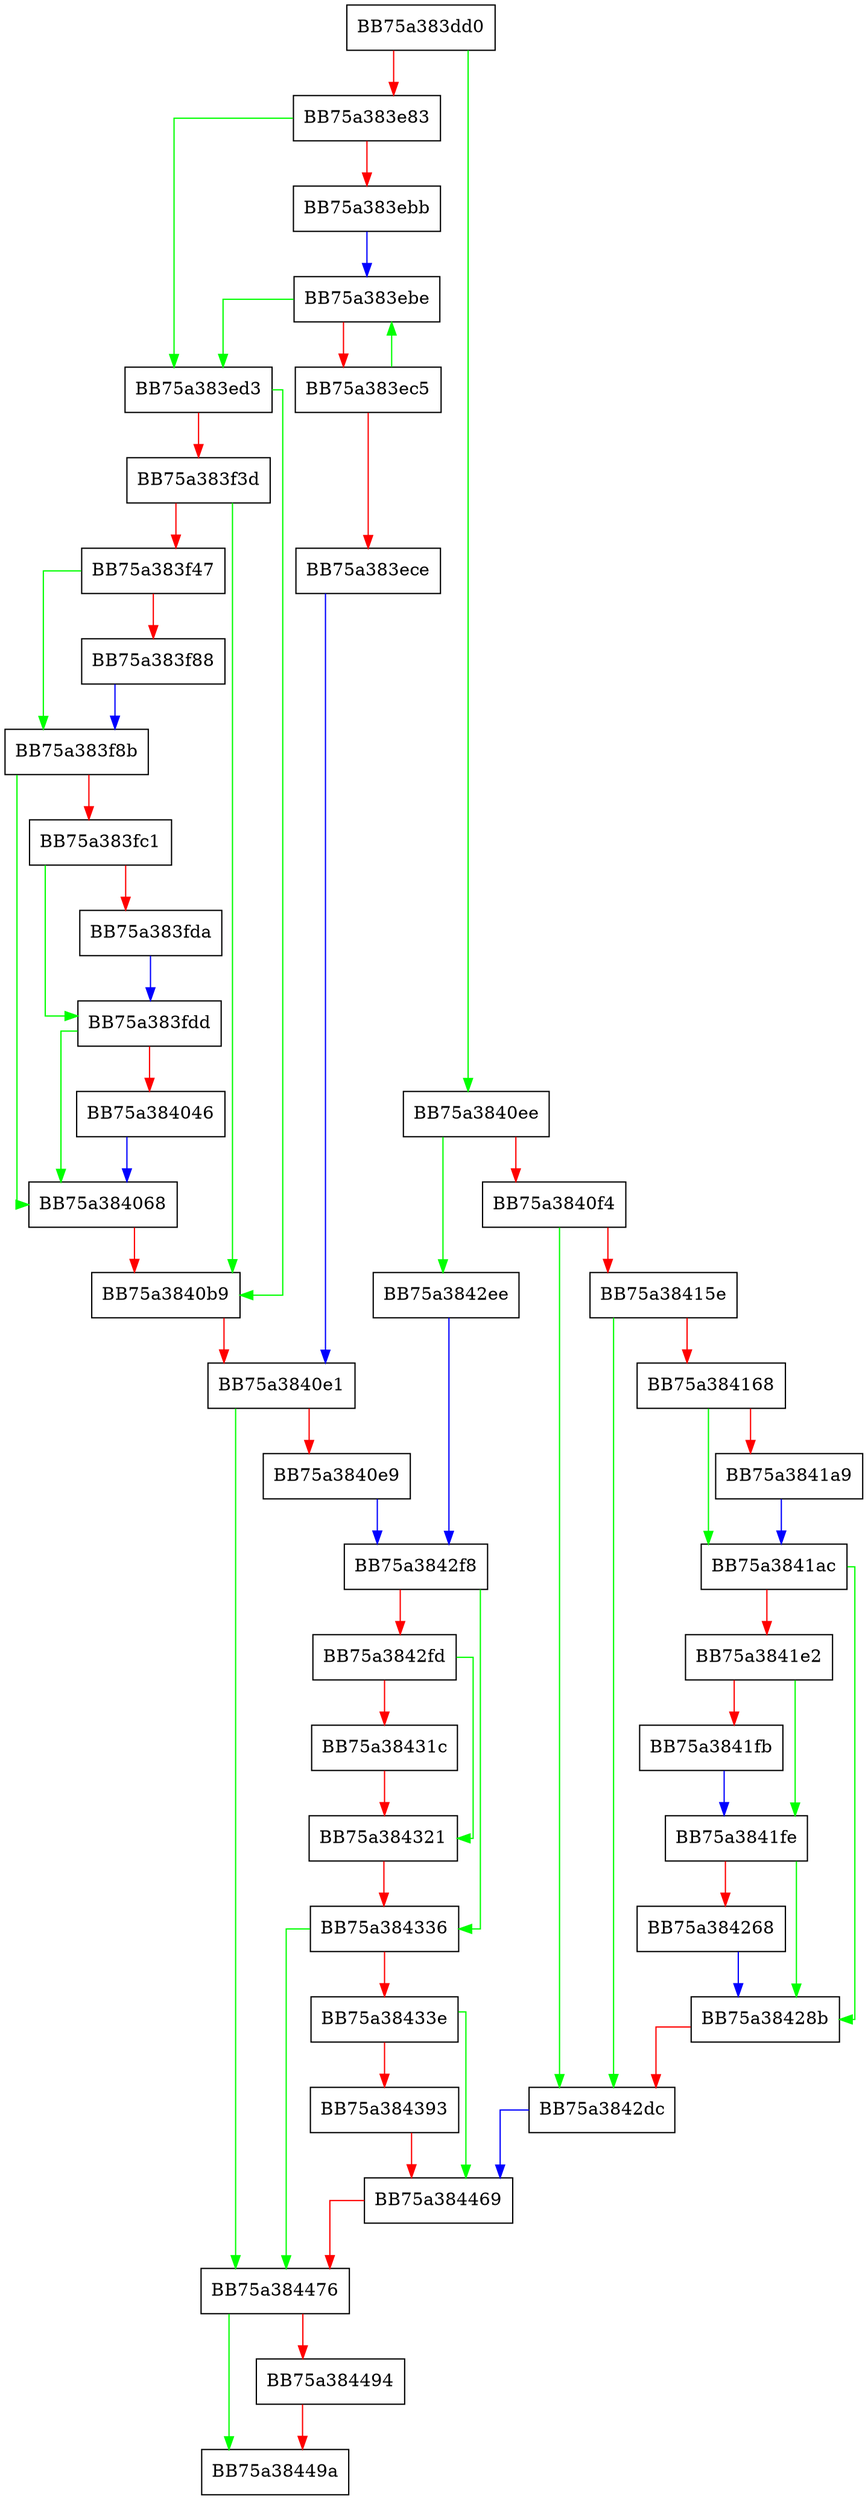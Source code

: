 digraph load_plugin {
  node [shape="box"];
  graph [splines=ortho];
  BB75a383dd0 -> BB75a3840ee [color="green"];
  BB75a383dd0 -> BB75a383e83 [color="red"];
  BB75a383e83 -> BB75a383ed3 [color="green"];
  BB75a383e83 -> BB75a383ebb [color="red"];
  BB75a383ebb -> BB75a383ebe [color="blue"];
  BB75a383ebe -> BB75a383ed3 [color="green"];
  BB75a383ebe -> BB75a383ec5 [color="red"];
  BB75a383ec5 -> BB75a383ebe [color="green"];
  BB75a383ec5 -> BB75a383ece [color="red"];
  BB75a383ece -> BB75a3840e1 [color="blue"];
  BB75a383ed3 -> BB75a3840b9 [color="green"];
  BB75a383ed3 -> BB75a383f3d [color="red"];
  BB75a383f3d -> BB75a3840b9 [color="green"];
  BB75a383f3d -> BB75a383f47 [color="red"];
  BB75a383f47 -> BB75a383f8b [color="green"];
  BB75a383f47 -> BB75a383f88 [color="red"];
  BB75a383f88 -> BB75a383f8b [color="blue"];
  BB75a383f8b -> BB75a384068 [color="green"];
  BB75a383f8b -> BB75a383fc1 [color="red"];
  BB75a383fc1 -> BB75a383fdd [color="green"];
  BB75a383fc1 -> BB75a383fda [color="red"];
  BB75a383fda -> BB75a383fdd [color="blue"];
  BB75a383fdd -> BB75a384068 [color="green"];
  BB75a383fdd -> BB75a384046 [color="red"];
  BB75a384046 -> BB75a384068 [color="blue"];
  BB75a384068 -> BB75a3840b9 [color="red"];
  BB75a3840b9 -> BB75a3840e1 [color="red"];
  BB75a3840e1 -> BB75a384476 [color="green"];
  BB75a3840e1 -> BB75a3840e9 [color="red"];
  BB75a3840e9 -> BB75a3842f8 [color="blue"];
  BB75a3840ee -> BB75a3842ee [color="green"];
  BB75a3840ee -> BB75a3840f4 [color="red"];
  BB75a3840f4 -> BB75a3842dc [color="green"];
  BB75a3840f4 -> BB75a38415e [color="red"];
  BB75a38415e -> BB75a3842dc [color="green"];
  BB75a38415e -> BB75a384168 [color="red"];
  BB75a384168 -> BB75a3841ac [color="green"];
  BB75a384168 -> BB75a3841a9 [color="red"];
  BB75a3841a9 -> BB75a3841ac [color="blue"];
  BB75a3841ac -> BB75a38428b [color="green"];
  BB75a3841ac -> BB75a3841e2 [color="red"];
  BB75a3841e2 -> BB75a3841fe [color="green"];
  BB75a3841e2 -> BB75a3841fb [color="red"];
  BB75a3841fb -> BB75a3841fe [color="blue"];
  BB75a3841fe -> BB75a38428b [color="green"];
  BB75a3841fe -> BB75a384268 [color="red"];
  BB75a384268 -> BB75a38428b [color="blue"];
  BB75a38428b -> BB75a3842dc [color="red"];
  BB75a3842dc -> BB75a384469 [color="blue"];
  BB75a3842ee -> BB75a3842f8 [color="blue"];
  BB75a3842f8 -> BB75a384336 [color="green"];
  BB75a3842f8 -> BB75a3842fd [color="red"];
  BB75a3842fd -> BB75a384321 [color="green"];
  BB75a3842fd -> BB75a38431c [color="red"];
  BB75a38431c -> BB75a384321 [color="red"];
  BB75a384321 -> BB75a384336 [color="red"];
  BB75a384336 -> BB75a384476 [color="green"];
  BB75a384336 -> BB75a38433e [color="red"];
  BB75a38433e -> BB75a384469 [color="green"];
  BB75a38433e -> BB75a384393 [color="red"];
  BB75a384393 -> BB75a384469 [color="red"];
  BB75a384469 -> BB75a384476 [color="red"];
  BB75a384476 -> BB75a38449a [color="green"];
  BB75a384476 -> BB75a384494 [color="red"];
  BB75a384494 -> BB75a38449a [color="red"];
}